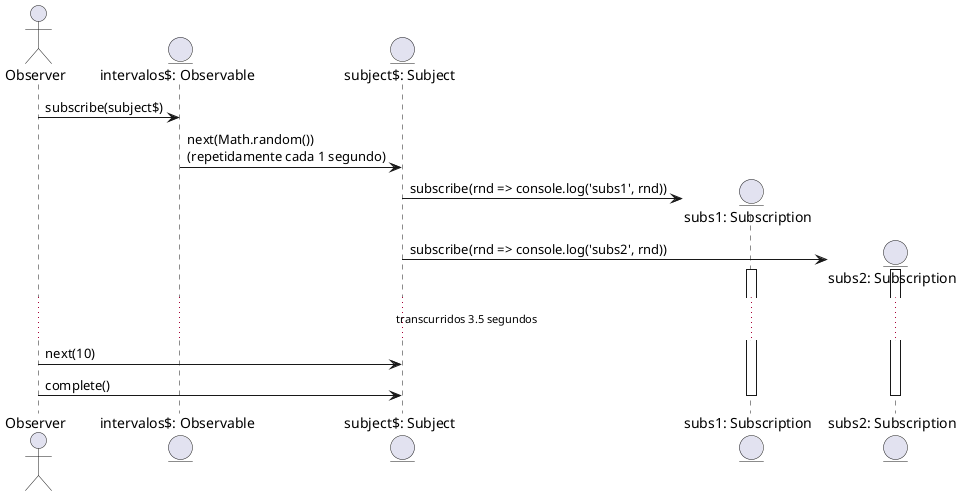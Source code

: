 @startuml
actor Observer
entity "intervalos$: Observable" as intervalos
entity "subject$: Subject" as subject
entity "subs1: Subscription" as subs1
entity "subs2: Subscription" as subs2

Observer -> intervalos: subscribe(subject$)
intervalos -> subject: next(Math.random()) \n(repetidamente cada 1 segundo)

create subs1
subject -> subs1: subscribe(rnd => console.log('subs1', rnd))
create subs2
subject -> subs2: subscribe(rnd => console.log('subs2', rnd))

activate subs1
activate subs2

... transcurridos 3.5 segundos ...

Observer -> subject: next(10)
Observer -> subject: complete()

deactivate subs1
deactivate subs2
@enduml
